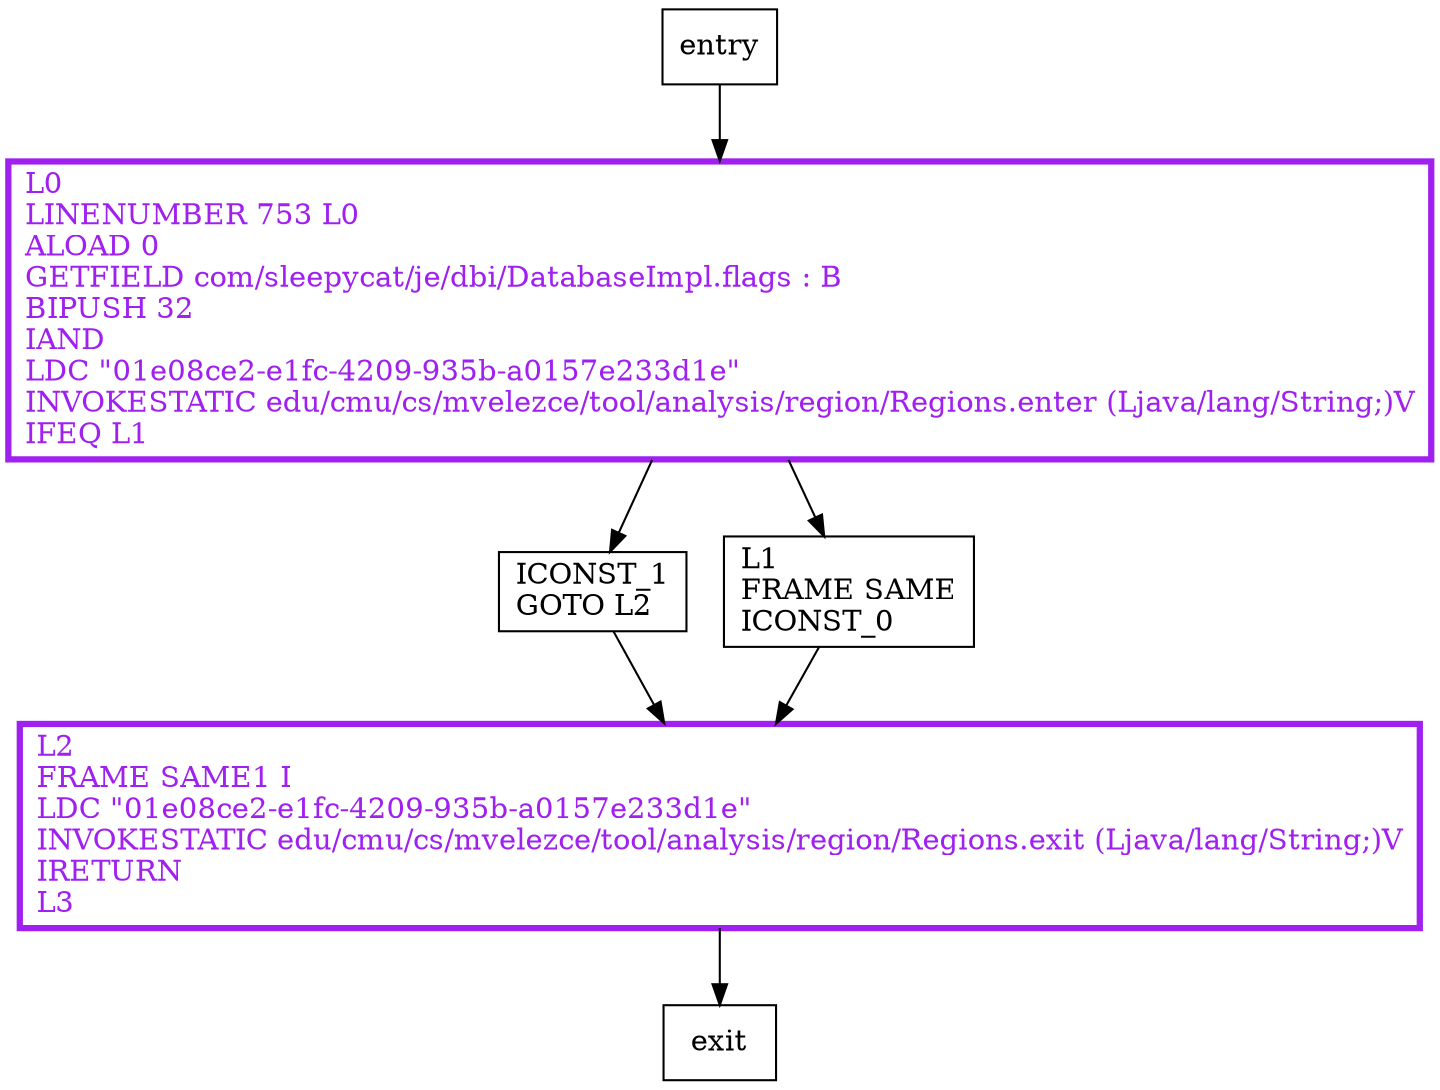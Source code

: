digraph getUtilizationRepairDone {
node [shape=record];
870627780 [label="ICONST_1\lGOTO L2\l"];
282166934 [label="L2\lFRAME SAME1 I\lLDC \"01e08ce2-e1fc-4209-935b-a0157e233d1e\"\lINVOKESTATIC edu/cmu/cs/mvelezce/tool/analysis/region/Regions.exit (Ljava/lang/String;)V\lIRETURN\lL3\l"];
1560244891 [label="L1\lFRAME SAME\lICONST_0\l"];
583744857 [label="L0\lLINENUMBER 753 L0\lALOAD 0\lGETFIELD com/sleepycat/je/dbi/DatabaseImpl.flags : B\lBIPUSH 32\lIAND\lLDC \"01e08ce2-e1fc-4209-935b-a0157e233d1e\"\lINVOKESTATIC edu/cmu/cs/mvelezce/tool/analysis/region/Regions.enter (Ljava/lang/String;)V\lIFEQ L1\l"];
entry;
exit;
entry -> 583744857;
870627780 -> 282166934;
282166934 -> exit;
1560244891 -> 282166934;
583744857 -> 870627780;
583744857 -> 1560244891;
282166934[fontcolor="purple", penwidth=3, color="purple"];
583744857[fontcolor="purple", penwidth=3, color="purple"];
}
